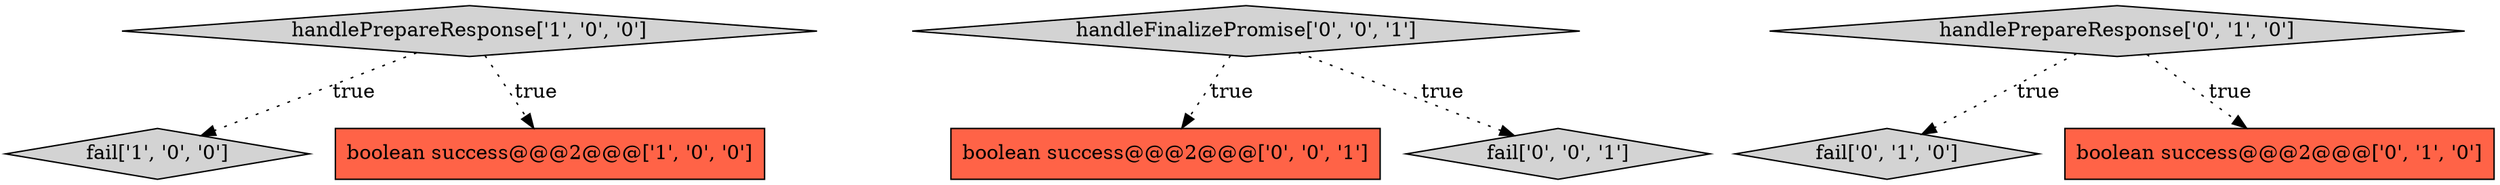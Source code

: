 digraph {
2 [style = filled, label = "handlePrepareResponse['1', '0', '0']", fillcolor = lightgray, shape = diamond image = "AAA0AAABBB1BBB"];
8 [style = filled, label = "handleFinalizePromise['0', '0', '1']", fillcolor = lightgray, shape = diamond image = "AAA0AAABBB3BBB"];
4 [style = filled, label = "fail['0', '1', '0']", fillcolor = lightgray, shape = diamond image = "AAA0AAABBB2BBB"];
0 [style = filled, label = "fail['1', '0', '0']", fillcolor = lightgray, shape = diamond image = "AAA0AAABBB1BBB"];
6 [style = filled, label = "boolean success@@@2@@@['0', '0', '1']", fillcolor = tomato, shape = box image = "AAA0AAABBB3BBB"];
7 [style = filled, label = "fail['0', '0', '1']", fillcolor = lightgray, shape = diamond image = "AAA0AAABBB3BBB"];
5 [style = filled, label = "boolean success@@@2@@@['0', '1', '0']", fillcolor = tomato, shape = box image = "AAA0AAABBB2BBB"];
3 [style = filled, label = "handlePrepareResponse['0', '1', '0']", fillcolor = lightgray, shape = diamond image = "AAA0AAABBB2BBB"];
1 [style = filled, label = "boolean success@@@2@@@['1', '0', '0']", fillcolor = tomato, shape = box image = "AAA0AAABBB1BBB"];
2->1 [style = dotted, label="true"];
8->6 [style = dotted, label="true"];
2->0 [style = dotted, label="true"];
3->4 [style = dotted, label="true"];
3->5 [style = dotted, label="true"];
8->7 [style = dotted, label="true"];
}
